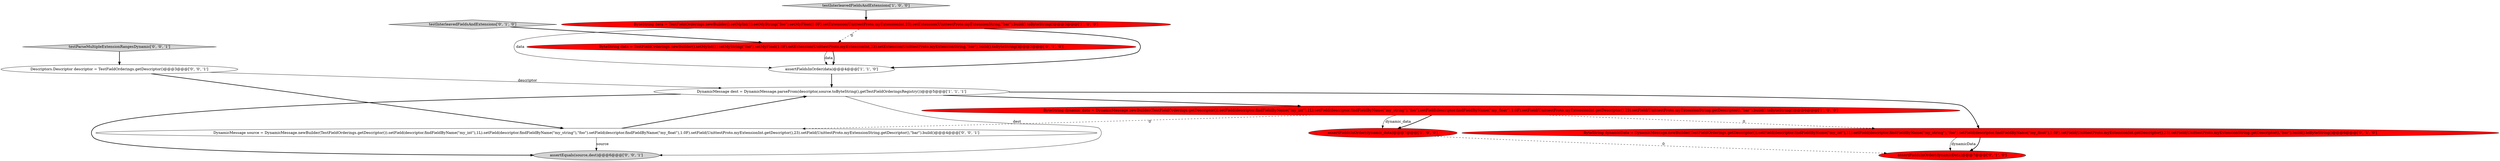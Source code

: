 digraph {
13 [style = filled, label = "assertEquals(source,dest)@@@6@@@['0', '0', '1']", fillcolor = lightgray, shape = ellipse image = "AAA0AAABBB3BBB"];
6 [style = filled, label = "testInterleavedFieldsAndExtensions['0', '1', '0']", fillcolor = lightgray, shape = diamond image = "AAA0AAABBB2BBB"];
5 [style = filled, label = "testInterleavedFieldsAndExtensions['1', '0', '0']", fillcolor = lightgray, shape = diamond image = "AAA0AAABBB1BBB"];
9 [style = filled, label = "ByteString dynamicData = DynamicMessage.newBuilder(TestFieldOrderings.getDescriptor()).setField(descriptor.findFieldByName(\"my_int\"),1L).setField(descriptor.findFieldByName(\"my_string\"),\"foo\").setField(descriptor.findFieldByName(\"my_float\"),1.0F).setField(UnittestProto.myExtensionInt.getDescriptor(),23).setField(UnittestProto.myExtensionString.getDescriptor(),\"bar\").build().toByteString()@@@6@@@['0', '1', '0']", fillcolor = red, shape = ellipse image = "AAA1AAABBB2BBB"];
4 [style = filled, label = "assertFieldsInOrder(data)@@@4@@@['1', '1', '0']", fillcolor = white, shape = ellipse image = "AAA0AAABBB1BBB"];
3 [style = filled, label = "DynamicMessage dest = DynamicMessage.parseFrom(descriptor,source.toByteString(),getTestFieldOrderingsRegistry())@@@5@@@['1', '1', '1']", fillcolor = white, shape = ellipse image = "AAA0AAABBB1BBB"];
0 [style = filled, label = "ByteString data = TestFieldOrderings.newBuilder().setMyInt(1).setMyString(\"foo\").setMyFloat(1.0F).setExtension(UnittestProto.myExtensionInt,23).setExtension(UnittestProto.myExtensionString,\"bar\").build().toByteString()@@@3@@@['1', '0', '0']", fillcolor = red, shape = ellipse image = "AAA1AAABBB1BBB"];
12 [style = filled, label = "testParseMultipleExtensionRangesDynamic['0', '0', '1']", fillcolor = lightgray, shape = diamond image = "AAA0AAABBB3BBB"];
10 [style = filled, label = "DynamicMessage source = DynamicMessage.newBuilder(TestFieldOrderings.getDescriptor()).setField(descriptor.findFieldByName(\"my_int\"),1L).setField(descriptor.findFieldByName(\"my_string\"),\"foo\").setField(descriptor.findFieldByName(\"my_float\"),1.0F).setField(UnittestProto.myExtensionInt.getDescriptor(),23).setField(UnittestProto.myExtensionString.getDescriptor(),\"bar\").build()@@@4@@@['0', '0', '1']", fillcolor = white, shape = ellipse image = "AAA0AAABBB3BBB"];
2 [style = filled, label = "ByteString dynamic_data = DynamicMessage.newBuilder(TestFieldOrderings.getDescriptor()).setField(descriptor.findFieldByName(\"my_int\"),1L).setField(descriptor.findFieldByName(\"my_string\"),\"foo\").setField(descriptor.findFieldByName(\"my_float\"),1.0F).setField(UnittestProto.myExtensionInt.getDescriptor(),23).setField(UnittestProto.myExtensionString.getDescriptor(),\"bar\").build().toByteString()@@@6@@@['1', '0', '0']", fillcolor = red, shape = ellipse image = "AAA1AAABBB1BBB"];
1 [style = filled, label = "assertFieldsInOrder(dynamic_data)@@@7@@@['1', '0', '0']", fillcolor = red, shape = ellipse image = "AAA1AAABBB1BBB"];
11 [style = filled, label = "Descriptors.Descriptor descriptor = TestFieldOrderings.getDescriptor()@@@3@@@['0', '0', '1']", fillcolor = white, shape = ellipse image = "AAA0AAABBB3BBB"];
7 [style = filled, label = "assertFieldsInOrder(dynamicData)@@@7@@@['0', '1', '0']", fillcolor = red, shape = ellipse image = "AAA1AAABBB2BBB"];
8 [style = filled, label = "ByteString data = TestFieldOrderings.newBuilder().setMyInt(1).setMyString(\"foo\").setMyFloat(1.0F).setExtension(UnittestProto.myExtensionInt,23).setExtension(UnittestProto.myExtensionString,\"bar\").build().toByteString()@@@3@@@['0', '1', '0']", fillcolor = red, shape = ellipse image = "AAA1AAABBB2BBB"];
4->3 [style = bold, label=""];
2->1 [style = bold, label=""];
12->11 [style = bold, label=""];
10->3 [style = bold, label=""];
2->1 [style = solid, label="dynamic_data"];
9->7 [style = bold, label=""];
2->10 [style = dashed, label="0"];
3->9 [style = bold, label=""];
11->3 [style = solid, label="descriptor"];
3->13 [style = solid, label="dest"];
3->2 [style = bold, label=""];
0->4 [style = solid, label="data"];
5->0 [style = bold, label=""];
0->4 [style = bold, label=""];
11->10 [style = bold, label=""];
2->9 [style = dashed, label="0"];
9->7 [style = solid, label="dynamicData"];
6->8 [style = bold, label=""];
3->13 [style = bold, label=""];
0->8 [style = dashed, label="0"];
8->4 [style = bold, label=""];
1->7 [style = dashed, label="0"];
8->4 [style = solid, label="data"];
10->13 [style = solid, label="source"];
}
